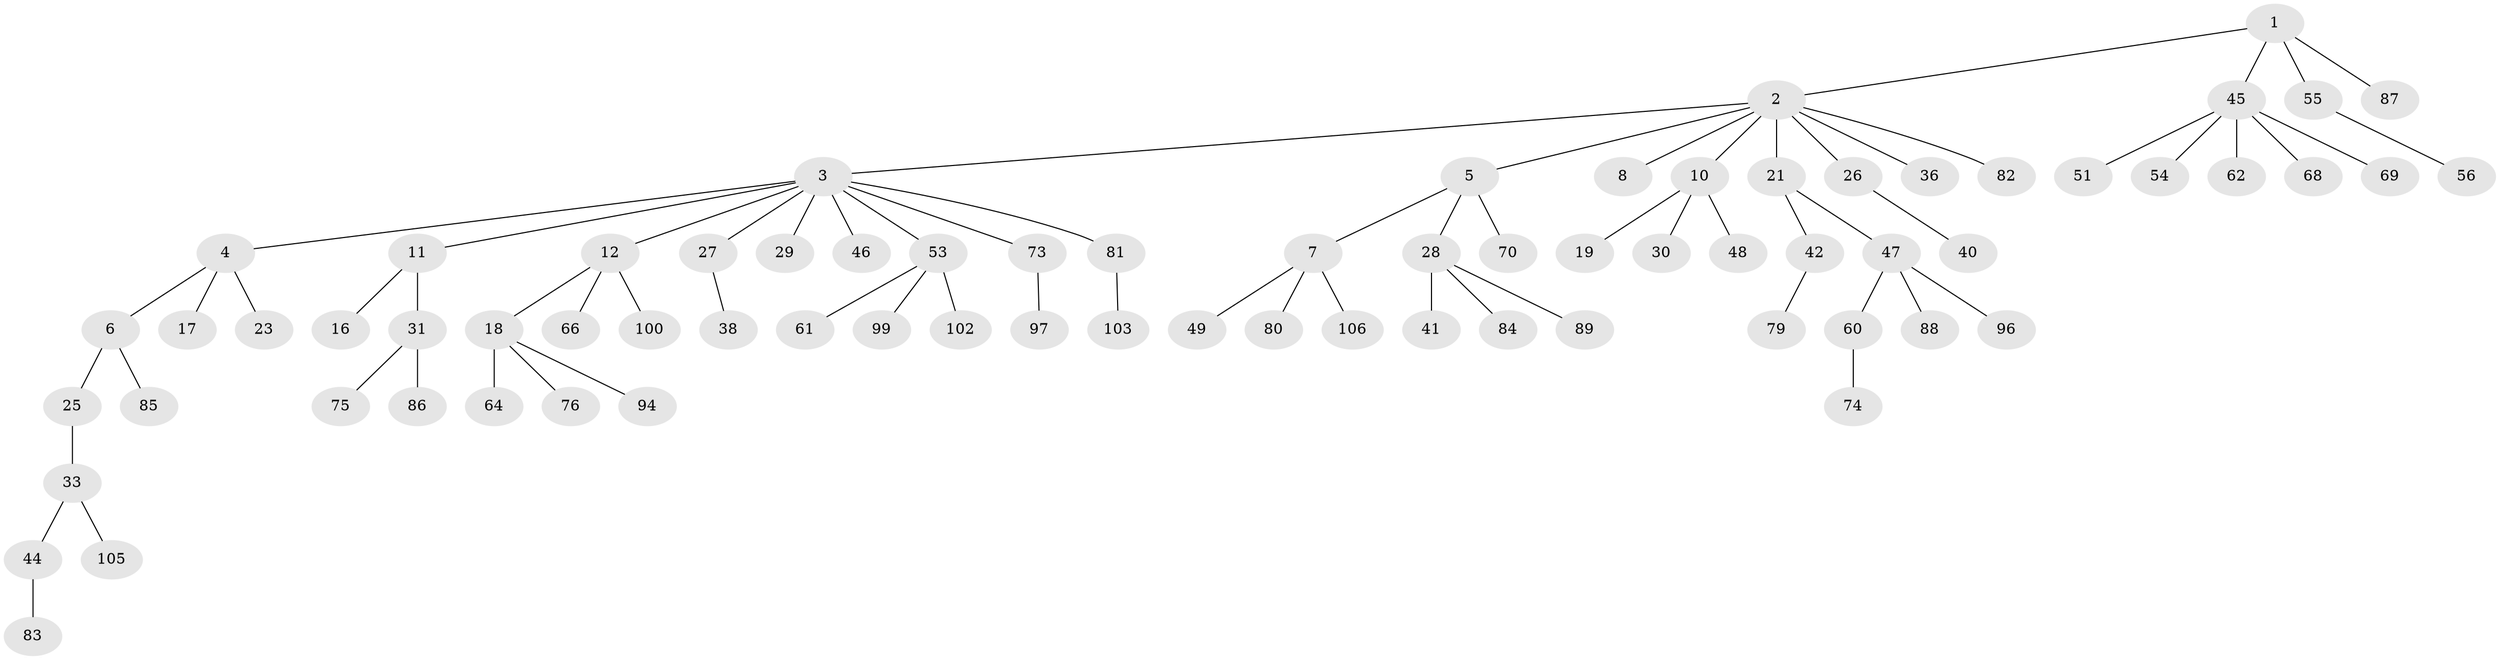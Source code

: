 // Generated by graph-tools (version 1.1) at 2025/52/02/27/25 19:52:11]
// undirected, 73 vertices, 72 edges
graph export_dot {
graph [start="1"]
  node [color=gray90,style=filled];
  1 [super="+37"];
  2 [super="+58"];
  3 [super="+9"];
  4 [super="+15"];
  5 [super="+22"];
  6 [super="+24"];
  7 [super="+32"];
  8 [super="+20"];
  10 [super="+13"];
  11 [super="+14"];
  12 [super="+104"];
  16;
  17;
  18 [super="+35"];
  19;
  21 [super="+34"];
  23;
  25 [super="+63"];
  26;
  27 [super="+71"];
  28 [super="+67"];
  29;
  30;
  31 [super="+39"];
  33 [super="+50"];
  36;
  38;
  40 [super="+43"];
  41 [super="+93"];
  42 [super="+77"];
  44;
  45 [super="+59"];
  46 [super="+52"];
  47 [super="+57"];
  48;
  49;
  51;
  53 [super="+78"];
  54 [super="+101"];
  55;
  56 [super="+65"];
  60 [super="+72"];
  61 [super="+91"];
  62;
  64;
  66;
  68;
  69;
  70;
  73 [super="+98"];
  74;
  75;
  76 [super="+95"];
  79 [super="+90"];
  80;
  81 [super="+92"];
  82;
  83;
  84;
  85;
  86;
  87;
  88;
  89;
  94;
  96;
  97;
  99;
  100;
  102;
  103;
  105;
  106;
  1 -- 2;
  1 -- 45;
  1 -- 55;
  1 -- 87;
  2 -- 3;
  2 -- 5;
  2 -- 8;
  2 -- 10;
  2 -- 21;
  2 -- 26;
  2 -- 36;
  2 -- 82;
  3 -- 4;
  3 -- 12;
  3 -- 29;
  3 -- 73;
  3 -- 81;
  3 -- 53;
  3 -- 27;
  3 -- 11;
  3 -- 46;
  4 -- 6;
  4 -- 17;
  4 -- 23;
  5 -- 7;
  5 -- 70;
  5 -- 28;
  6 -- 85;
  6 -- 25;
  7 -- 80;
  7 -- 49;
  7 -- 106;
  10 -- 30;
  10 -- 48;
  10 -- 19;
  11 -- 31;
  11 -- 16;
  12 -- 18;
  12 -- 66;
  12 -- 100;
  18 -- 64;
  18 -- 76;
  18 -- 94;
  21 -- 47;
  21 -- 42;
  25 -- 33;
  26 -- 40;
  27 -- 38;
  28 -- 41;
  28 -- 89;
  28 -- 84;
  31 -- 75;
  31 -- 86;
  33 -- 44;
  33 -- 105;
  42 -- 79;
  44 -- 83;
  45 -- 51;
  45 -- 54;
  45 -- 62;
  45 -- 69;
  45 -- 68;
  47 -- 60;
  47 -- 96;
  47 -- 88;
  53 -- 61;
  53 -- 99;
  53 -- 102;
  55 -- 56;
  60 -- 74;
  73 -- 97;
  81 -- 103;
}
